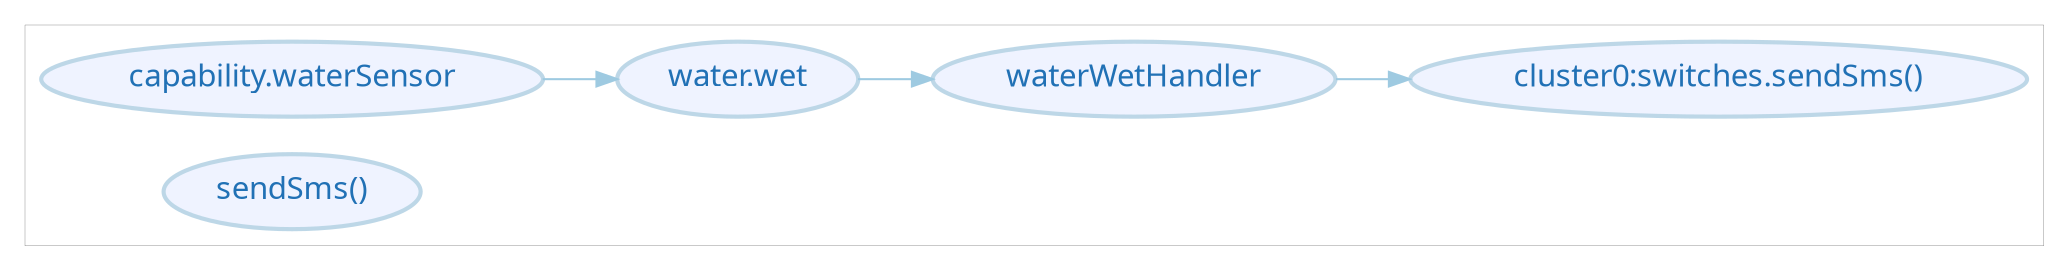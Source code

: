 digraph G {

	rankdir=LR;
	fontname="sans-serif";
	penwidth="0.1";
	edge [comment="Wildcard edge", 
		fontname="sans-serif", 
		fontsize=10, 
		colorscheme="blues3", 
		color=2, 
		fontcolor=3];
	node [fontname="sans-serif", 
		fontsize=15, 
		fillcolor="1", 
		colorscheme="blues4", 
		color="2", 
		fontcolor="4", 
		style="filled",
		penwidth="2.0"];

subgraph "cluster0"{
"cluster0:capability.waterSensor"[ label = "capability.waterSensor"]
"cluster0:water.wet"[ label = "water.wet"]
"cluster0:capability.waterSensor" -> "cluster0:water.wet"
"cluster0:waterWetHandler"[ label = "waterWetHandler"]
"cluster0:water.wet" -> "cluster0:waterWetHandler"
"cluster0:sendSms()"[ label = "sendSms()"]
"cluster0:waterWetHandler" -> "cluster0:switches.sendSms()"

}
}

